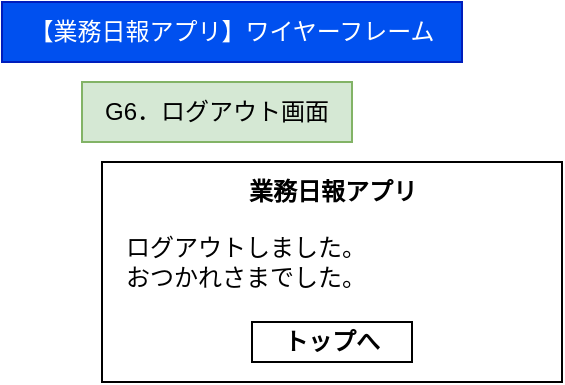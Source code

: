 <mxfile>
    <diagram id="YqekUkOiaco4jpb7PbY4" name="G6.ログアウト画面">
        <mxGraphModel dx="1092" dy="710" grid="1" gridSize="10" guides="1" tooltips="1" connect="1" arrows="1" fold="1" page="1" pageScale="1" pageWidth="1169" pageHeight="827" math="0" shadow="0">
            <root>
                <mxCell id="0"/>
                <mxCell id="1" parent="0"/>
                <mxCell id="x9271L4vOtv5JkQgOsGB-1" value="【業務日報アプリ】ワイヤーフレーム" style="text;html=1;align=center;verticalAlign=middle;whiteSpace=wrap;rounded=0;fillColor=#0050ef;fontColor=#ffffff;strokeColor=#001DBC;" parent="1" vertex="1">
                    <mxGeometry width="230" height="30" as="geometry"/>
                </mxCell>
                <mxCell id="a1RilgK_zG18_VcxskLw-1" value="G6．ログアウト画面" style="text;html=1;align=center;verticalAlign=middle;whiteSpace=wrap;rounded=0;fillColor=#d5e8d4;strokeColor=#82b366;" parent="1" vertex="1">
                    <mxGeometry x="40" y="40" width="135" height="30" as="geometry"/>
                </mxCell>
                <mxCell id="a1RilgK_zG18_VcxskLw-2" value="" style="rounded=0;whiteSpace=wrap;html=1;" parent="1" vertex="1">
                    <mxGeometry x="50" y="80" width="230" height="110" as="geometry"/>
                </mxCell>
                <mxCell id="a1RilgK_zG18_VcxskLw-3" value="業務日報アプリ" style="text;html=1;align=center;verticalAlign=middle;whiteSpace=wrap;rounded=0;fontStyle=1" parent="1" vertex="1">
                    <mxGeometry x="102.5" y="80" width="125" height="30" as="geometry"/>
                </mxCell>
                <mxCell id="a1RilgK_zG18_VcxskLw-4" value="ログアウトしました。&lt;div&gt;おつかれさまでした。&lt;/div&gt;" style="text;html=1;align=left;verticalAlign=middle;whiteSpace=wrap;rounded=0;fontStyle=0" parent="1" vertex="1">
                    <mxGeometry x="60" y="110" width="210" height="40" as="geometry"/>
                </mxCell>
                <mxCell id="a1RilgK_zG18_VcxskLw-5" value="トップへ" style="rounded=0;whiteSpace=wrap;html=1;fontStyle=1" parent="1" vertex="1">
                    <mxGeometry x="125" y="160" width="80" height="20" as="geometry"/>
                </mxCell>
            </root>
        </mxGraphModel>
    </diagram>
</mxfile>